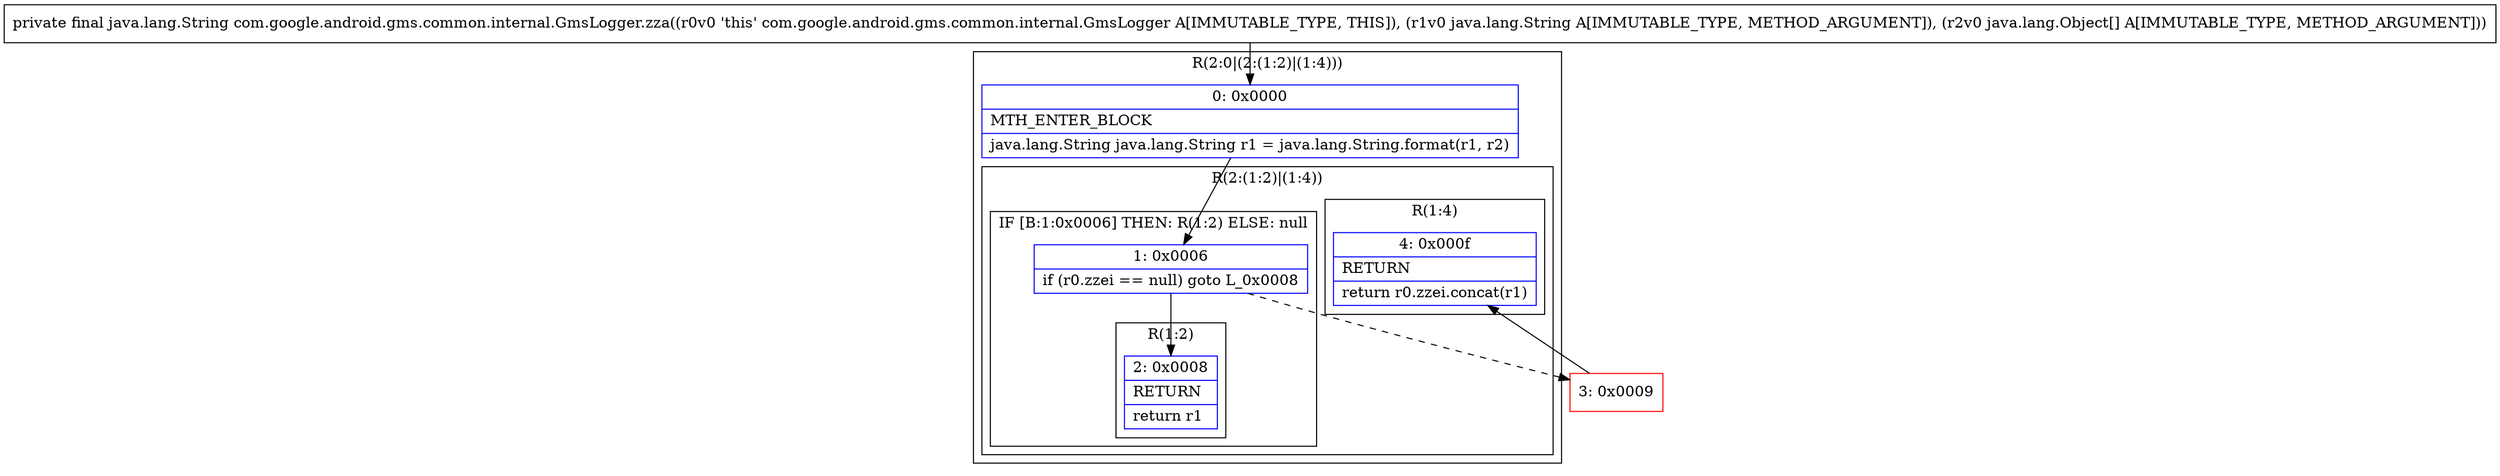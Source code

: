 digraph "CFG forcom.google.android.gms.common.internal.GmsLogger.zza(Ljava\/lang\/String;[Ljava\/lang\/Object;)Ljava\/lang\/String;" {
subgraph cluster_Region_1168461107 {
label = "R(2:0|(2:(1:2)|(1:4)))";
node [shape=record,color=blue];
Node_0 [shape=record,label="{0\:\ 0x0000|MTH_ENTER_BLOCK\l|java.lang.String java.lang.String r1 = java.lang.String.format(r1, r2)\l}"];
subgraph cluster_Region_447451178 {
label = "R(2:(1:2)|(1:4))";
node [shape=record,color=blue];
subgraph cluster_IfRegion_2017808340 {
label = "IF [B:1:0x0006] THEN: R(1:2) ELSE: null";
node [shape=record,color=blue];
Node_1 [shape=record,label="{1\:\ 0x0006|if (r0.zzei == null) goto L_0x0008\l}"];
subgraph cluster_Region_1161999623 {
label = "R(1:2)";
node [shape=record,color=blue];
Node_2 [shape=record,label="{2\:\ 0x0008|RETURN\l|return r1\l}"];
}
}
subgraph cluster_Region_78079807 {
label = "R(1:4)";
node [shape=record,color=blue];
Node_4 [shape=record,label="{4\:\ 0x000f|RETURN\l|return r0.zzei.concat(r1)\l}"];
}
}
}
Node_3 [shape=record,color=red,label="{3\:\ 0x0009}"];
MethodNode[shape=record,label="{private final java.lang.String com.google.android.gms.common.internal.GmsLogger.zza((r0v0 'this' com.google.android.gms.common.internal.GmsLogger A[IMMUTABLE_TYPE, THIS]), (r1v0 java.lang.String A[IMMUTABLE_TYPE, METHOD_ARGUMENT]), (r2v0 java.lang.Object[] A[IMMUTABLE_TYPE, METHOD_ARGUMENT])) }"];
MethodNode -> Node_0;
Node_0 -> Node_1;
Node_1 -> Node_2;
Node_1 -> Node_3[style=dashed];
Node_3 -> Node_4;
}

